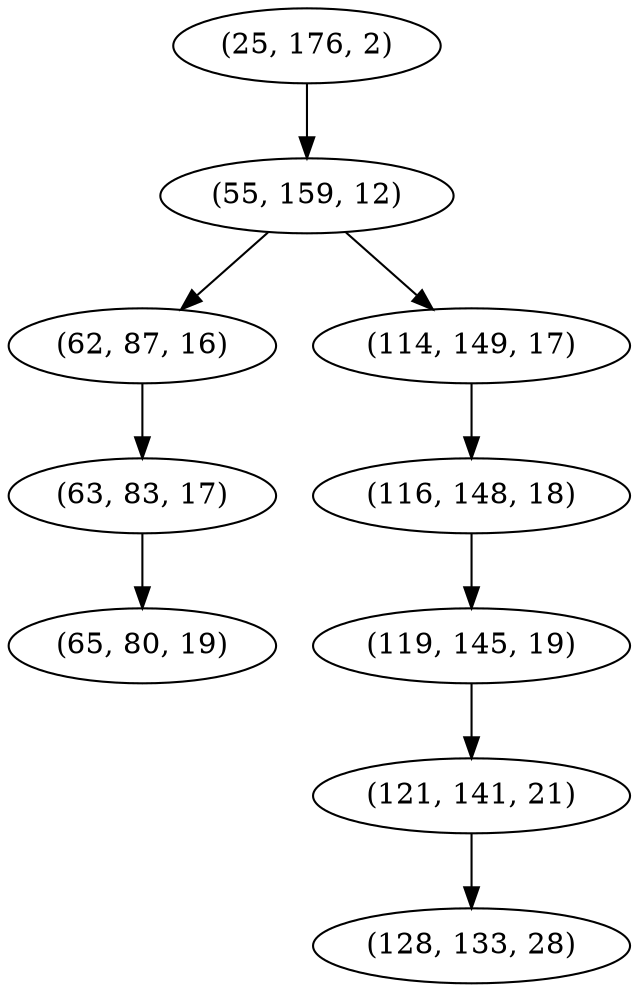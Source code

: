 digraph tree {
    "(25, 176, 2)";
    "(55, 159, 12)";
    "(62, 87, 16)";
    "(63, 83, 17)";
    "(65, 80, 19)";
    "(114, 149, 17)";
    "(116, 148, 18)";
    "(119, 145, 19)";
    "(121, 141, 21)";
    "(128, 133, 28)";
    "(25, 176, 2)" -> "(55, 159, 12)";
    "(55, 159, 12)" -> "(62, 87, 16)";
    "(55, 159, 12)" -> "(114, 149, 17)";
    "(62, 87, 16)" -> "(63, 83, 17)";
    "(63, 83, 17)" -> "(65, 80, 19)";
    "(114, 149, 17)" -> "(116, 148, 18)";
    "(116, 148, 18)" -> "(119, 145, 19)";
    "(119, 145, 19)" -> "(121, 141, 21)";
    "(121, 141, 21)" -> "(128, 133, 28)";
}

